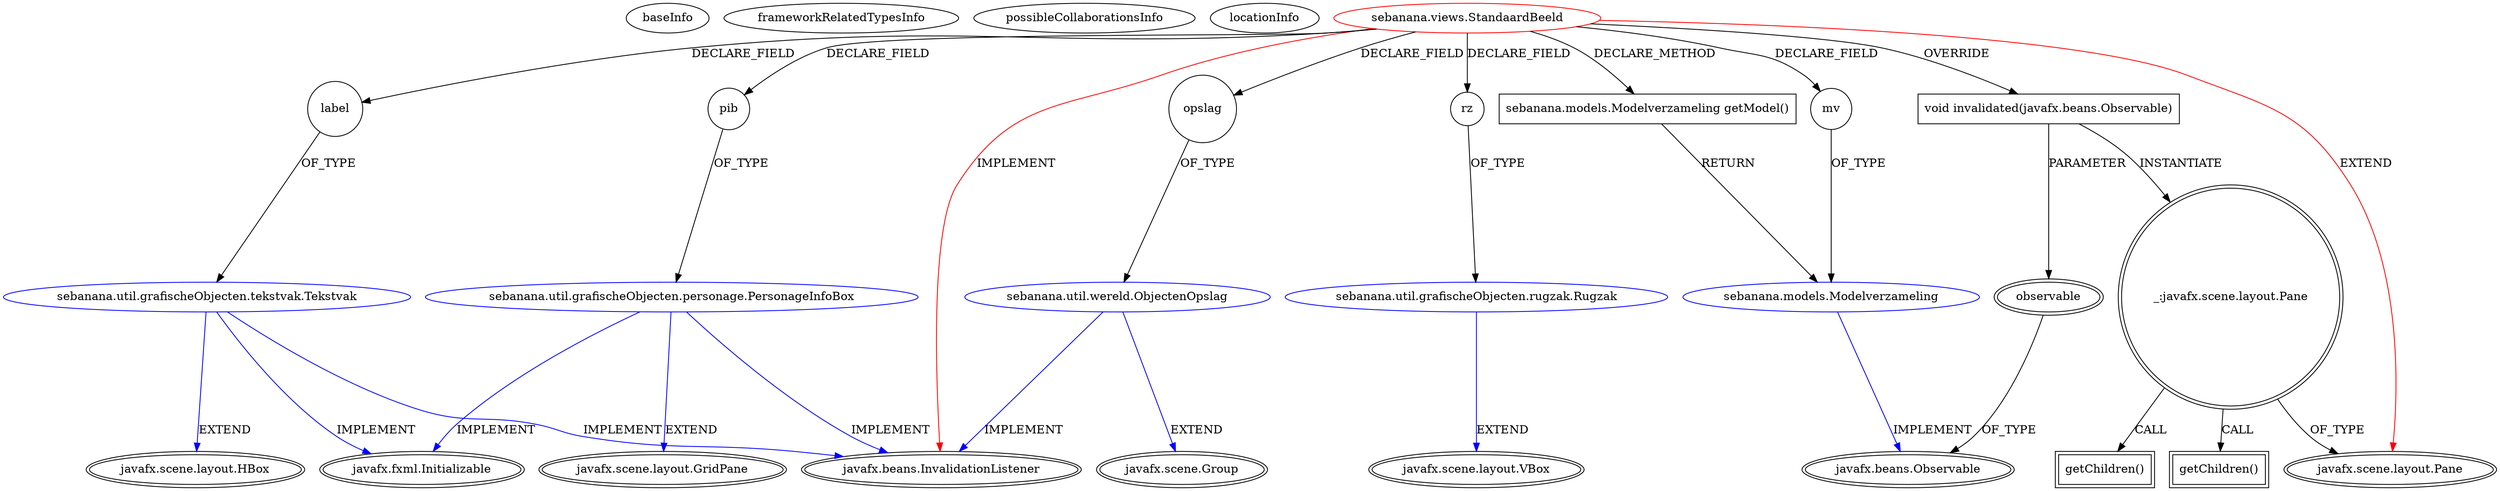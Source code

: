 digraph {
baseInfo[graphId=4134,category="extension_graph",isAnonymous=false,possibleRelation=true]
frameworkRelatedTypesInfo[0="javafx.scene.layout.Pane",1="javafx.beans.InvalidationListener"]
possibleCollaborationsInfo[0="4134~FIELD_DECLARATION-~javafx.scene.layout.Pane javafx.beans.InvalidationListener ~javafx.scene.layout.HBox javafx.fxml.Initializable javafx.beans.InvalidationListener ~false~false",1="4134~CLIENT_METHOD_DECLARATION-RETURN_TYPE-FIELD_DECLARATION-~javafx.scene.layout.Pane javafx.beans.InvalidationListener ~javafx.beans.Observable ~false~false",2="4134~FIELD_DECLARATION-~javafx.scene.layout.Pane javafx.beans.InvalidationListener ~javafx.scene.layout.VBox ~false~false",3="4134~FIELD_DECLARATION-~javafx.scene.layout.Pane javafx.beans.InvalidationListener ~javafx.scene.Group javafx.beans.InvalidationListener ~false~false",4="4134~FIELD_DECLARATION-~javafx.scene.layout.Pane javafx.beans.InvalidationListener ~javafx.scene.layout.GridPane javafx.fxml.Initializable javafx.beans.InvalidationListener ~false~false"]
locationInfo[projectName="sebbafer-Sebanana",filePath="/sebbafer-Sebanana/Sebanana-master/src/sebanana/views/StandaardBeeld.java",contextSignature="StandaardBeeld",graphId="4134"]
0[label="sebanana.views.StandaardBeeld",vertexType="ROOT_CLIENT_CLASS_DECLARATION",isFrameworkType=false,color=red]
1[label="javafx.scene.layout.Pane",vertexType="FRAMEWORK_CLASS_TYPE",isFrameworkType=true,peripheries=2]
2[label="javafx.beans.InvalidationListener",vertexType="FRAMEWORK_INTERFACE_TYPE",isFrameworkType=true,peripheries=2]
3[label="label",vertexType="FIELD_DECLARATION",isFrameworkType=false,shape=circle]
4[label="sebanana.util.grafischeObjecten.tekstvak.Tekstvak",vertexType="REFERENCE_CLIENT_CLASS_DECLARATION",isFrameworkType=false,color=blue]
5[label="javafx.scene.layout.HBox",vertexType="FRAMEWORK_CLASS_TYPE",isFrameworkType=true,peripheries=2]
6[label="javafx.fxml.Initializable",vertexType="FRAMEWORK_INTERFACE_TYPE",isFrameworkType=true,peripheries=2]
8[label="mv",vertexType="FIELD_DECLARATION",isFrameworkType=false,shape=circle]
9[label="sebanana.models.Modelverzameling",vertexType="REFERENCE_CLIENT_CLASS_DECLARATION",isFrameworkType=false,color=blue]
10[label="javafx.beans.Observable",vertexType="FRAMEWORK_INTERFACE_TYPE",isFrameworkType=true,peripheries=2]
11[label="opslag",vertexType="FIELD_DECLARATION",isFrameworkType=false,shape=circle]
12[label="sebanana.util.wereld.ObjectenOpslag",vertexType="REFERENCE_CLIENT_CLASS_DECLARATION",isFrameworkType=false,color=blue]
13[label="javafx.scene.Group",vertexType="FRAMEWORK_CLASS_TYPE",isFrameworkType=true,peripheries=2]
15[label="pib",vertexType="FIELD_DECLARATION",isFrameworkType=false,shape=circle]
16[label="sebanana.util.grafischeObjecten.personage.PersonageInfoBox",vertexType="REFERENCE_CLIENT_CLASS_DECLARATION",isFrameworkType=false,color=blue]
17[label="javafx.scene.layout.GridPane",vertexType="FRAMEWORK_CLASS_TYPE",isFrameworkType=true,peripheries=2]
20[label="rz",vertexType="FIELD_DECLARATION",isFrameworkType=false,shape=circle]
21[label="sebanana.util.grafischeObjecten.rugzak.Rugzak",vertexType="REFERENCE_CLIENT_CLASS_DECLARATION",isFrameworkType=false,color=blue]
22[label="javafx.scene.layout.VBox",vertexType="FRAMEWORK_CLASS_TYPE",isFrameworkType=true,peripheries=2]
23[label="void invalidated(javafx.beans.Observable)",vertexType="OVERRIDING_METHOD_DECLARATION",isFrameworkType=false,shape=box]
24[label="observable",vertexType="PARAMETER_DECLARATION",isFrameworkType=true,peripheries=2]
26[label="_:javafx.scene.layout.Pane",vertexType="VARIABLE_EXPRESION",isFrameworkType=true,peripheries=2,shape=circle]
27[label="getChildren()",vertexType="INSIDE_CALL",isFrameworkType=true,peripheries=2,shape=box]
30[label="getChildren()",vertexType="INSIDE_CALL",isFrameworkType=true,peripheries=2,shape=box]
31[label="sebanana.models.Modelverzameling getModel()",vertexType="CLIENT_METHOD_DECLARATION",isFrameworkType=false,shape=box]
0->1[label="EXTEND",color=red]
0->2[label="IMPLEMENT",color=red]
0->3[label="DECLARE_FIELD"]
4->5[label="EXTEND",color=blue]
4->6[label="IMPLEMENT",color=blue]
4->2[label="IMPLEMENT",color=blue]
3->4[label="OF_TYPE"]
0->8[label="DECLARE_FIELD"]
9->10[label="IMPLEMENT",color=blue]
8->9[label="OF_TYPE"]
0->11[label="DECLARE_FIELD"]
12->13[label="EXTEND",color=blue]
12->2[label="IMPLEMENT",color=blue]
11->12[label="OF_TYPE"]
0->15[label="DECLARE_FIELD"]
16->17[label="EXTEND",color=blue]
16->6[label="IMPLEMENT",color=blue]
16->2[label="IMPLEMENT",color=blue]
15->16[label="OF_TYPE"]
0->20[label="DECLARE_FIELD"]
21->22[label="EXTEND",color=blue]
20->21[label="OF_TYPE"]
0->23[label="OVERRIDE"]
24->10[label="OF_TYPE"]
23->24[label="PARAMETER"]
23->26[label="INSTANTIATE"]
26->1[label="OF_TYPE"]
26->27[label="CALL"]
26->30[label="CALL"]
0->31[label="DECLARE_METHOD"]
31->9[label="RETURN"]
}
